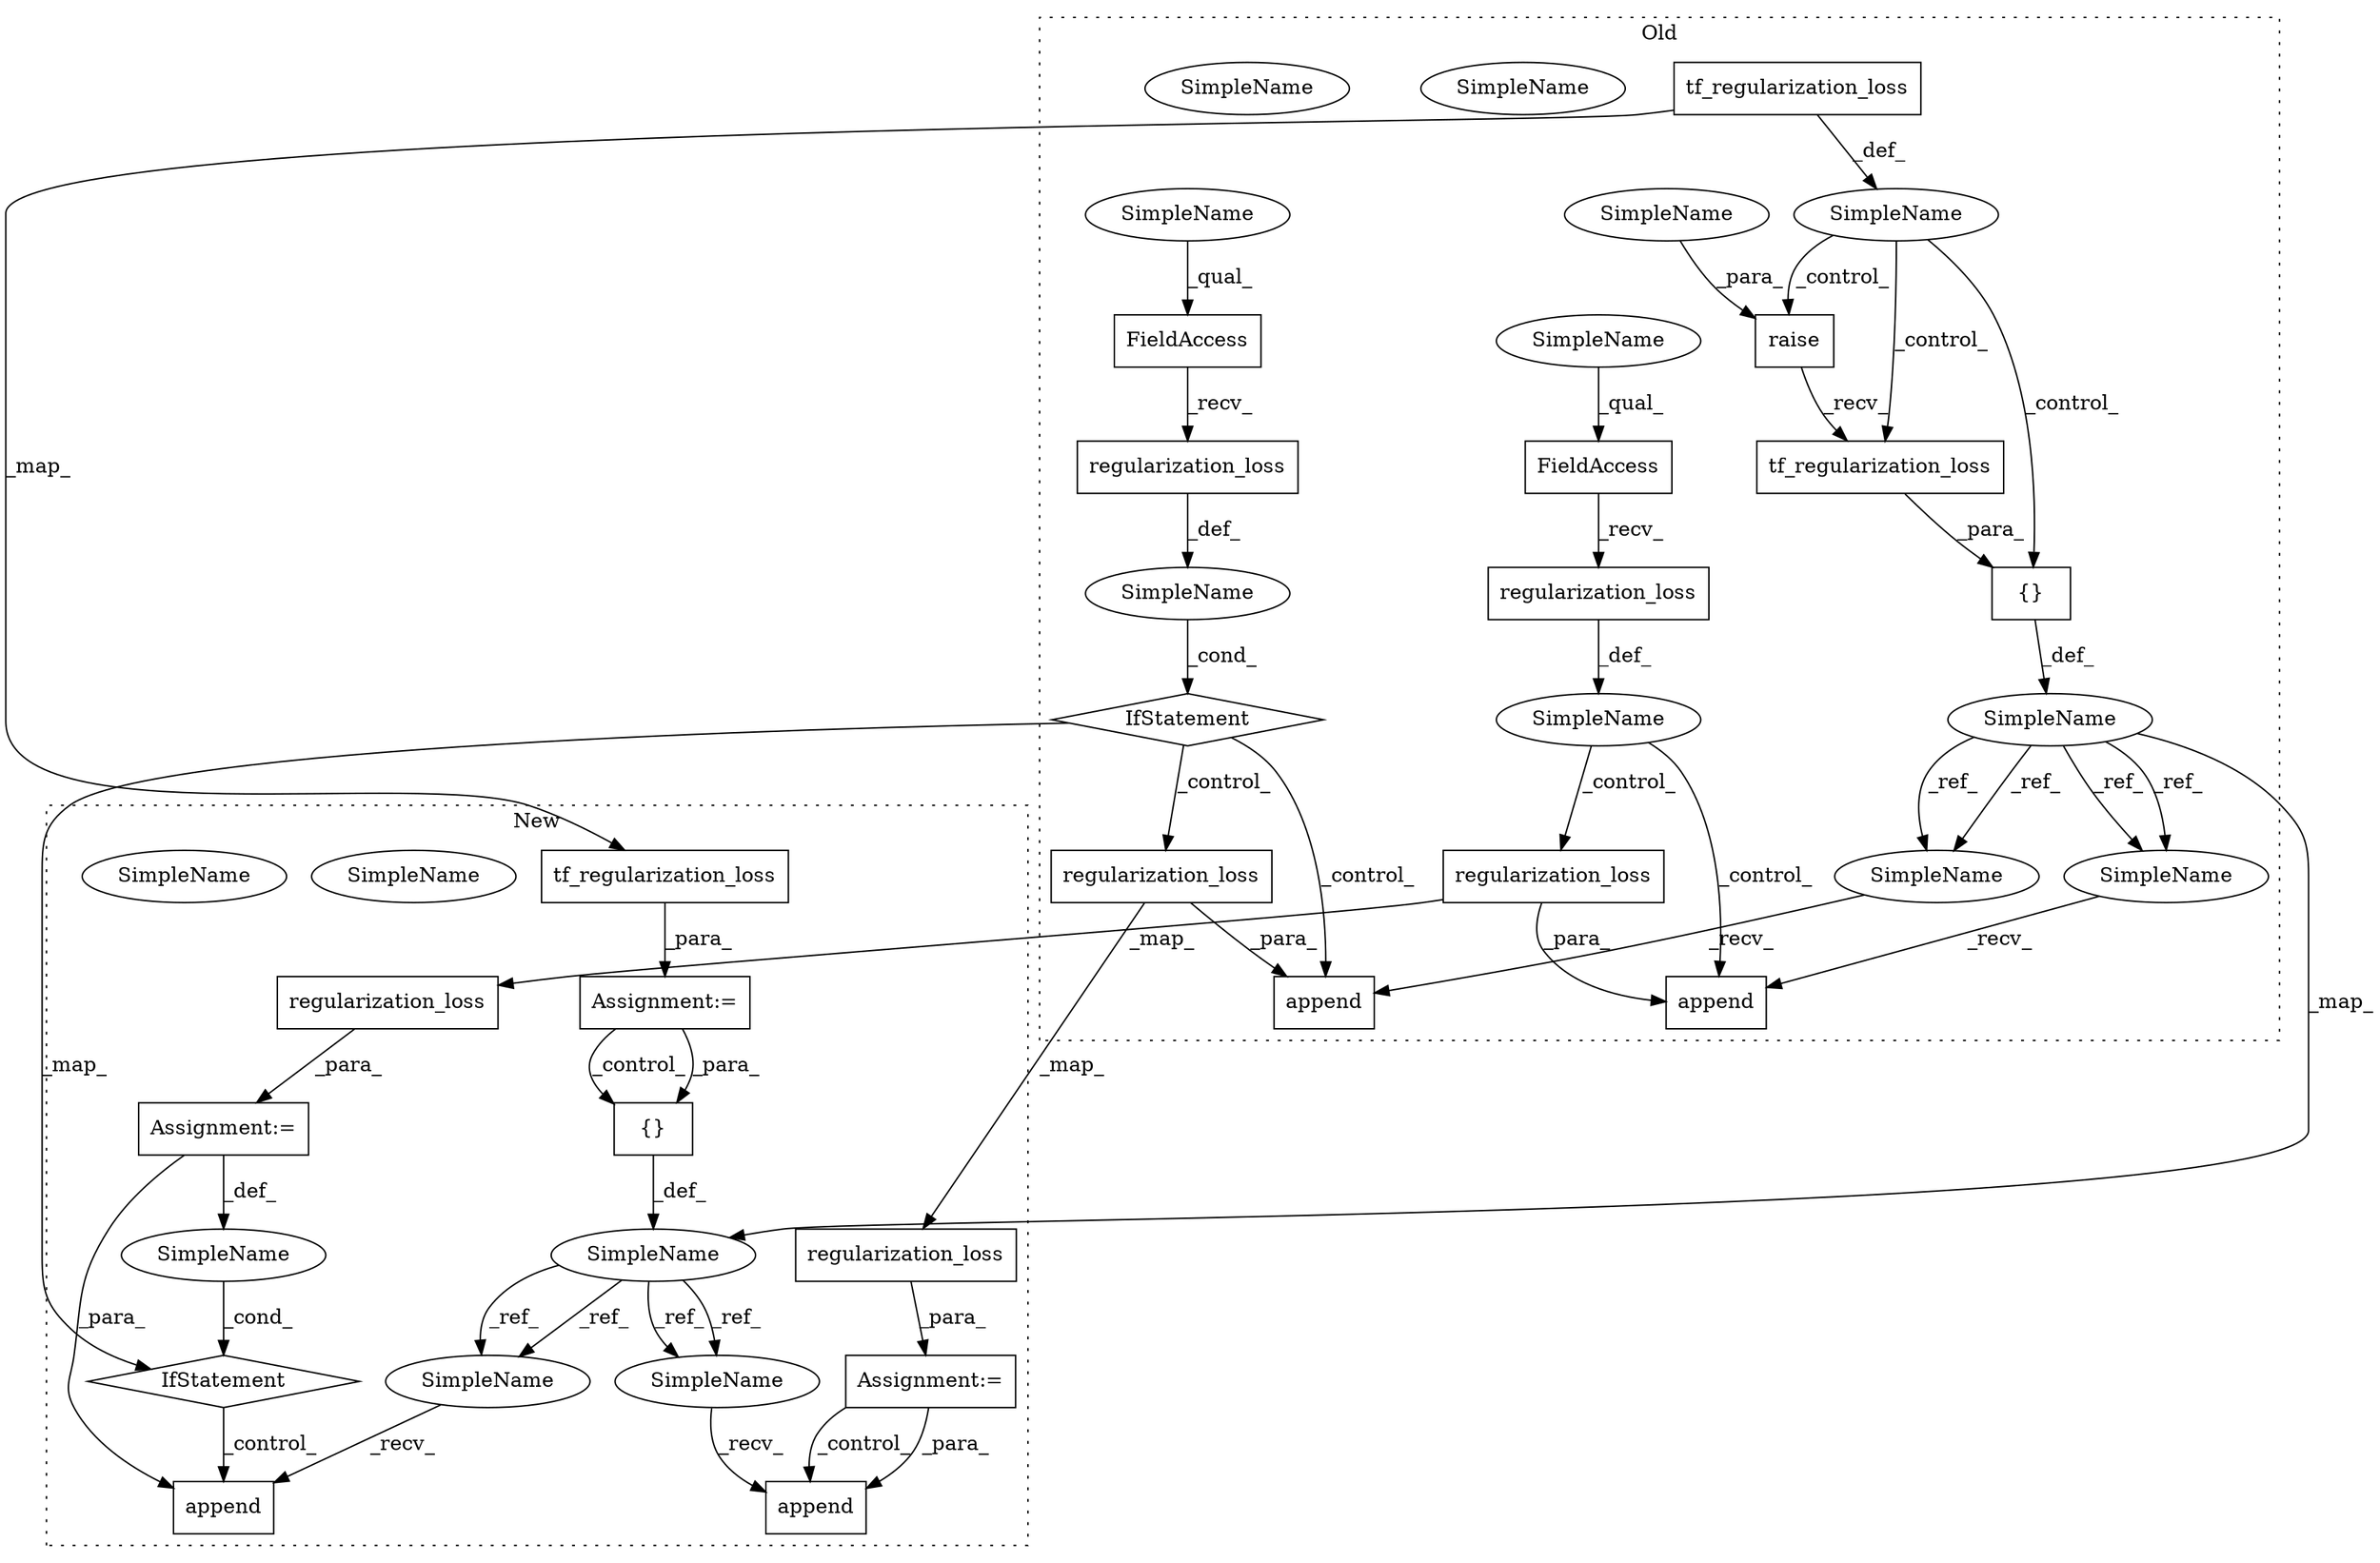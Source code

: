 digraph G {
subgraph cluster0 {
1 [label="tf_regularization_loss" a="32" s="4182" l="24" shape="box"];
3 [label="SimpleName" a="42" s="" l="" shape="ellipse"];
4 [label="raise" a="32" s="4161,4180" l="6,1" shape="box"];
6 [label="tf_regularization_loss" a="32" s="4059" l="24" shape="box"];
8 [label="{}" a="4" s="4160,4206" l="1,1" shape="box"];
11 [label="append" a="32" s="4396,4440" l="7,1" shape="box"];
13 [label="SimpleName" a="42" s="4136" l="6" shape="ellipse"];
16 [label="FieldAccess" a="22" s="4334" l="15" shape="box"];
17 [label="append" a="32" s="4279,4317" l="7,1" shape="box"];
19 [label="regularization_loss" a="32" s="4296" l="21" shape="box"];
20 [label="SimpleName" a="42" s="" l="" shape="ellipse"];
21 [label="regularization_loss" a="32" s="4233" l="21" shape="box"];
23 [label="IfStatement" a="25" s="4330,4379" l="4,2" shape="diamond"];
24 [label="regularization_loss" a="32" s="4419" l="21" shape="box"];
26 [label="FieldAccess" a="22" s="4223" l="9" shape="box"];
27 [label="SimpleName" a="42" s="" l="" shape="ellipse"];
29 [label="regularization_loss" a="32" s="4350" l="21" shape="box"];
30 [label="SimpleName" a="42" s="4389" l="6" shape="ellipse"];
31 [label="SimpleName" a="42" s="4272" l="6" shape="ellipse"];
32 [label="SimpleName" a="42" s="4272" l="6" shape="ellipse"];
33 [label="SimpleName" a="42" s="4389" l="6" shape="ellipse"];
38 [label="SimpleName" a="42" s="4223" l="4" shape="ellipse"];
39 [label="SimpleName" a="42" s="4334" l="4" shape="ellipse"];
40 [label="SimpleName" a="42" s="4176" l="4" shape="ellipse"];
label = "Old";
style="dotted";
}
subgraph cluster1 {
2 [label="append" a="32" s="4522,4548" l="7,1" shape="box"];
5 [label="tf_regularization_loss" a="32" s="4104" l="24" shape="box"];
7 [label="{}" a="4" s="4234,4254" l="1,1" shape="box"];
9 [label="Assignment:=" a="7" s="4430" l="1" shape="box"];
10 [label="Assignment:=" a="7" s="4082" l="1" shape="box"];
12 [label="SimpleName" a="42" s="4210" l="6" shape="ellipse"];
14 [label="append" a="32" s="4372,4398" l="7,1" shape="box"];
15 [label="Assignment:=" a="7" s="4286" l="1" shape="box"];
18 [label="regularization_loss" a="32" s="4297" l="21" shape="box"];
22 [label="IfStatement" a="25" s="4324,4355" l="4,2" shape="diamond"];
25 [label="regularization_loss" a="32" s="4447" l="21" shape="box"];
28 [label="SimpleName" a="42" s="" l="" shape="ellipse"];
34 [label="SimpleName" a="42" s="4515" l="6" shape="ellipse"];
35 [label="SimpleName" a="42" s="4365" l="6" shape="ellipse"];
36 [label="SimpleName" a="42" s="4515" l="6" shape="ellipse"];
37 [label="SimpleName" a="42" s="4365" l="6" shape="ellipse"];
label = "New";
style="dotted";
}
1 -> 8 [label="_para_"];
3 -> 8 [label="_control_"];
3 -> 1 [label="_control_"];
3 -> 4 [label="_control_"];
4 -> 1 [label="_recv_"];
5 -> 10 [label="_para_"];
6 -> 3 [label="_def_"];
6 -> 5 [label="_map_"];
7 -> 12 [label="_def_"];
8 -> 13 [label="_def_"];
9 -> 2 [label="_control_"];
9 -> 2 [label="_para_"];
10 -> 7 [label="_para_"];
10 -> 7 [label="_control_"];
12 -> 36 [label="_ref_"];
12 -> 37 [label="_ref_"];
12 -> 37 [label="_ref_"];
12 -> 36 [label="_ref_"];
13 -> 33 [label="_ref_"];
13 -> 32 [label="_ref_"];
13 -> 12 [label="_map_"];
13 -> 33 [label="_ref_"];
13 -> 32 [label="_ref_"];
15 -> 28 [label="_def_"];
15 -> 14 [label="_para_"];
16 -> 29 [label="_recv_"];
18 -> 15 [label="_para_"];
19 -> 17 [label="_para_"];
19 -> 18 [label="_map_"];
20 -> 19 [label="_control_"];
20 -> 17 [label="_control_"];
21 -> 20 [label="_def_"];
22 -> 14 [label="_control_"];
23 -> 22 [label="_map_"];
23 -> 11 [label="_control_"];
23 -> 24 [label="_control_"];
24 -> 25 [label="_map_"];
24 -> 11 [label="_para_"];
25 -> 9 [label="_para_"];
26 -> 21 [label="_recv_"];
27 -> 23 [label="_cond_"];
28 -> 22 [label="_cond_"];
29 -> 27 [label="_def_"];
32 -> 17 [label="_recv_"];
33 -> 11 [label="_recv_"];
36 -> 2 [label="_recv_"];
37 -> 14 [label="_recv_"];
38 -> 26 [label="_qual_"];
39 -> 16 [label="_qual_"];
40 -> 4 [label="_para_"];
}